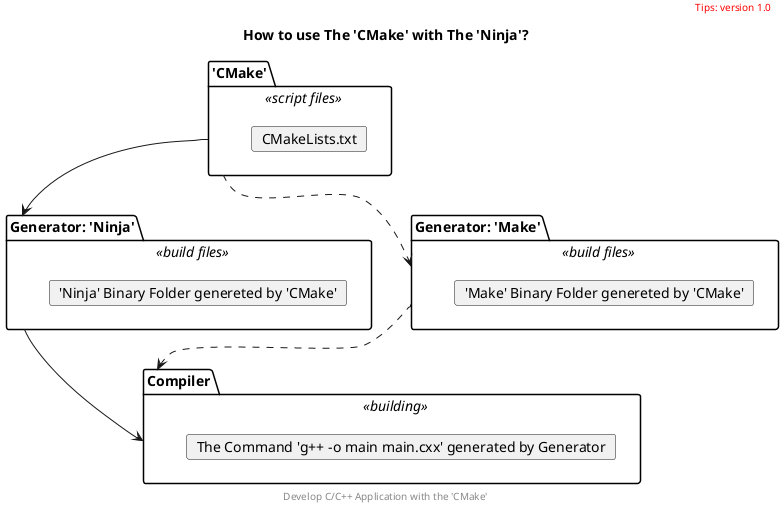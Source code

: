 @startuml
top to bottom direction
package "'CMake'" <<script files>> as cmake{
    card "CMakeLists.txt"
}

package "Generator: 'Ninja'" <<build files>> as ninja {
    card "'Ninja' Binary Folder genereted by 'CMake'"
}

package "Generator: 'Make'" <<build files>> as make{
    card "'Make' Binary Folder genereted by 'CMake'"
}

cmake --> ninja
cmake ..> make

package "Compiler" <<building>> as cxx {
    card "The Command 'g++ -o main main.cxx' generated by Generator"
}

ninja --> cxx
make ..> cxx

title
    How to use The 'CMake' with The 'Ninja'?
end title

header
<font color=red>Tips: version 1.0</font>
endheader

center footer Develop C/C++ Application with the 'CMake'

@enduml